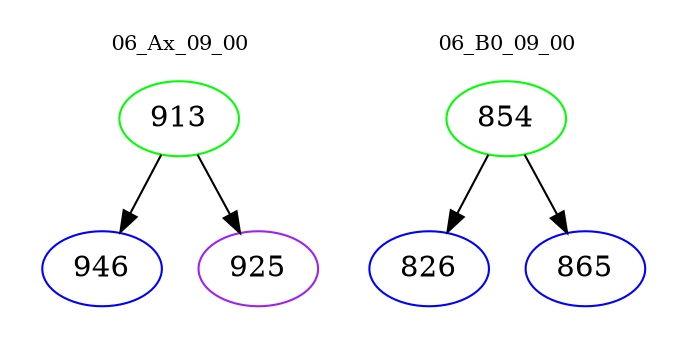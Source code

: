 digraph{
subgraph cluster_0 {
color = white
label = "06_Ax_09_00";
fontsize=10;
T0_913 [label="913", color="green"]
T0_913 -> T0_946 [color="black"]
T0_946 [label="946", color="blue"]
T0_913 -> T0_925 [color="black"]
T0_925 [label="925", color="purple"]
}
subgraph cluster_1 {
color = white
label = "06_B0_09_00";
fontsize=10;
T1_854 [label="854", color="green"]
T1_854 -> T1_826 [color="black"]
T1_826 [label="826", color="blue"]
T1_854 -> T1_865 [color="black"]
T1_865 [label="865", color="blue"]
}
}
